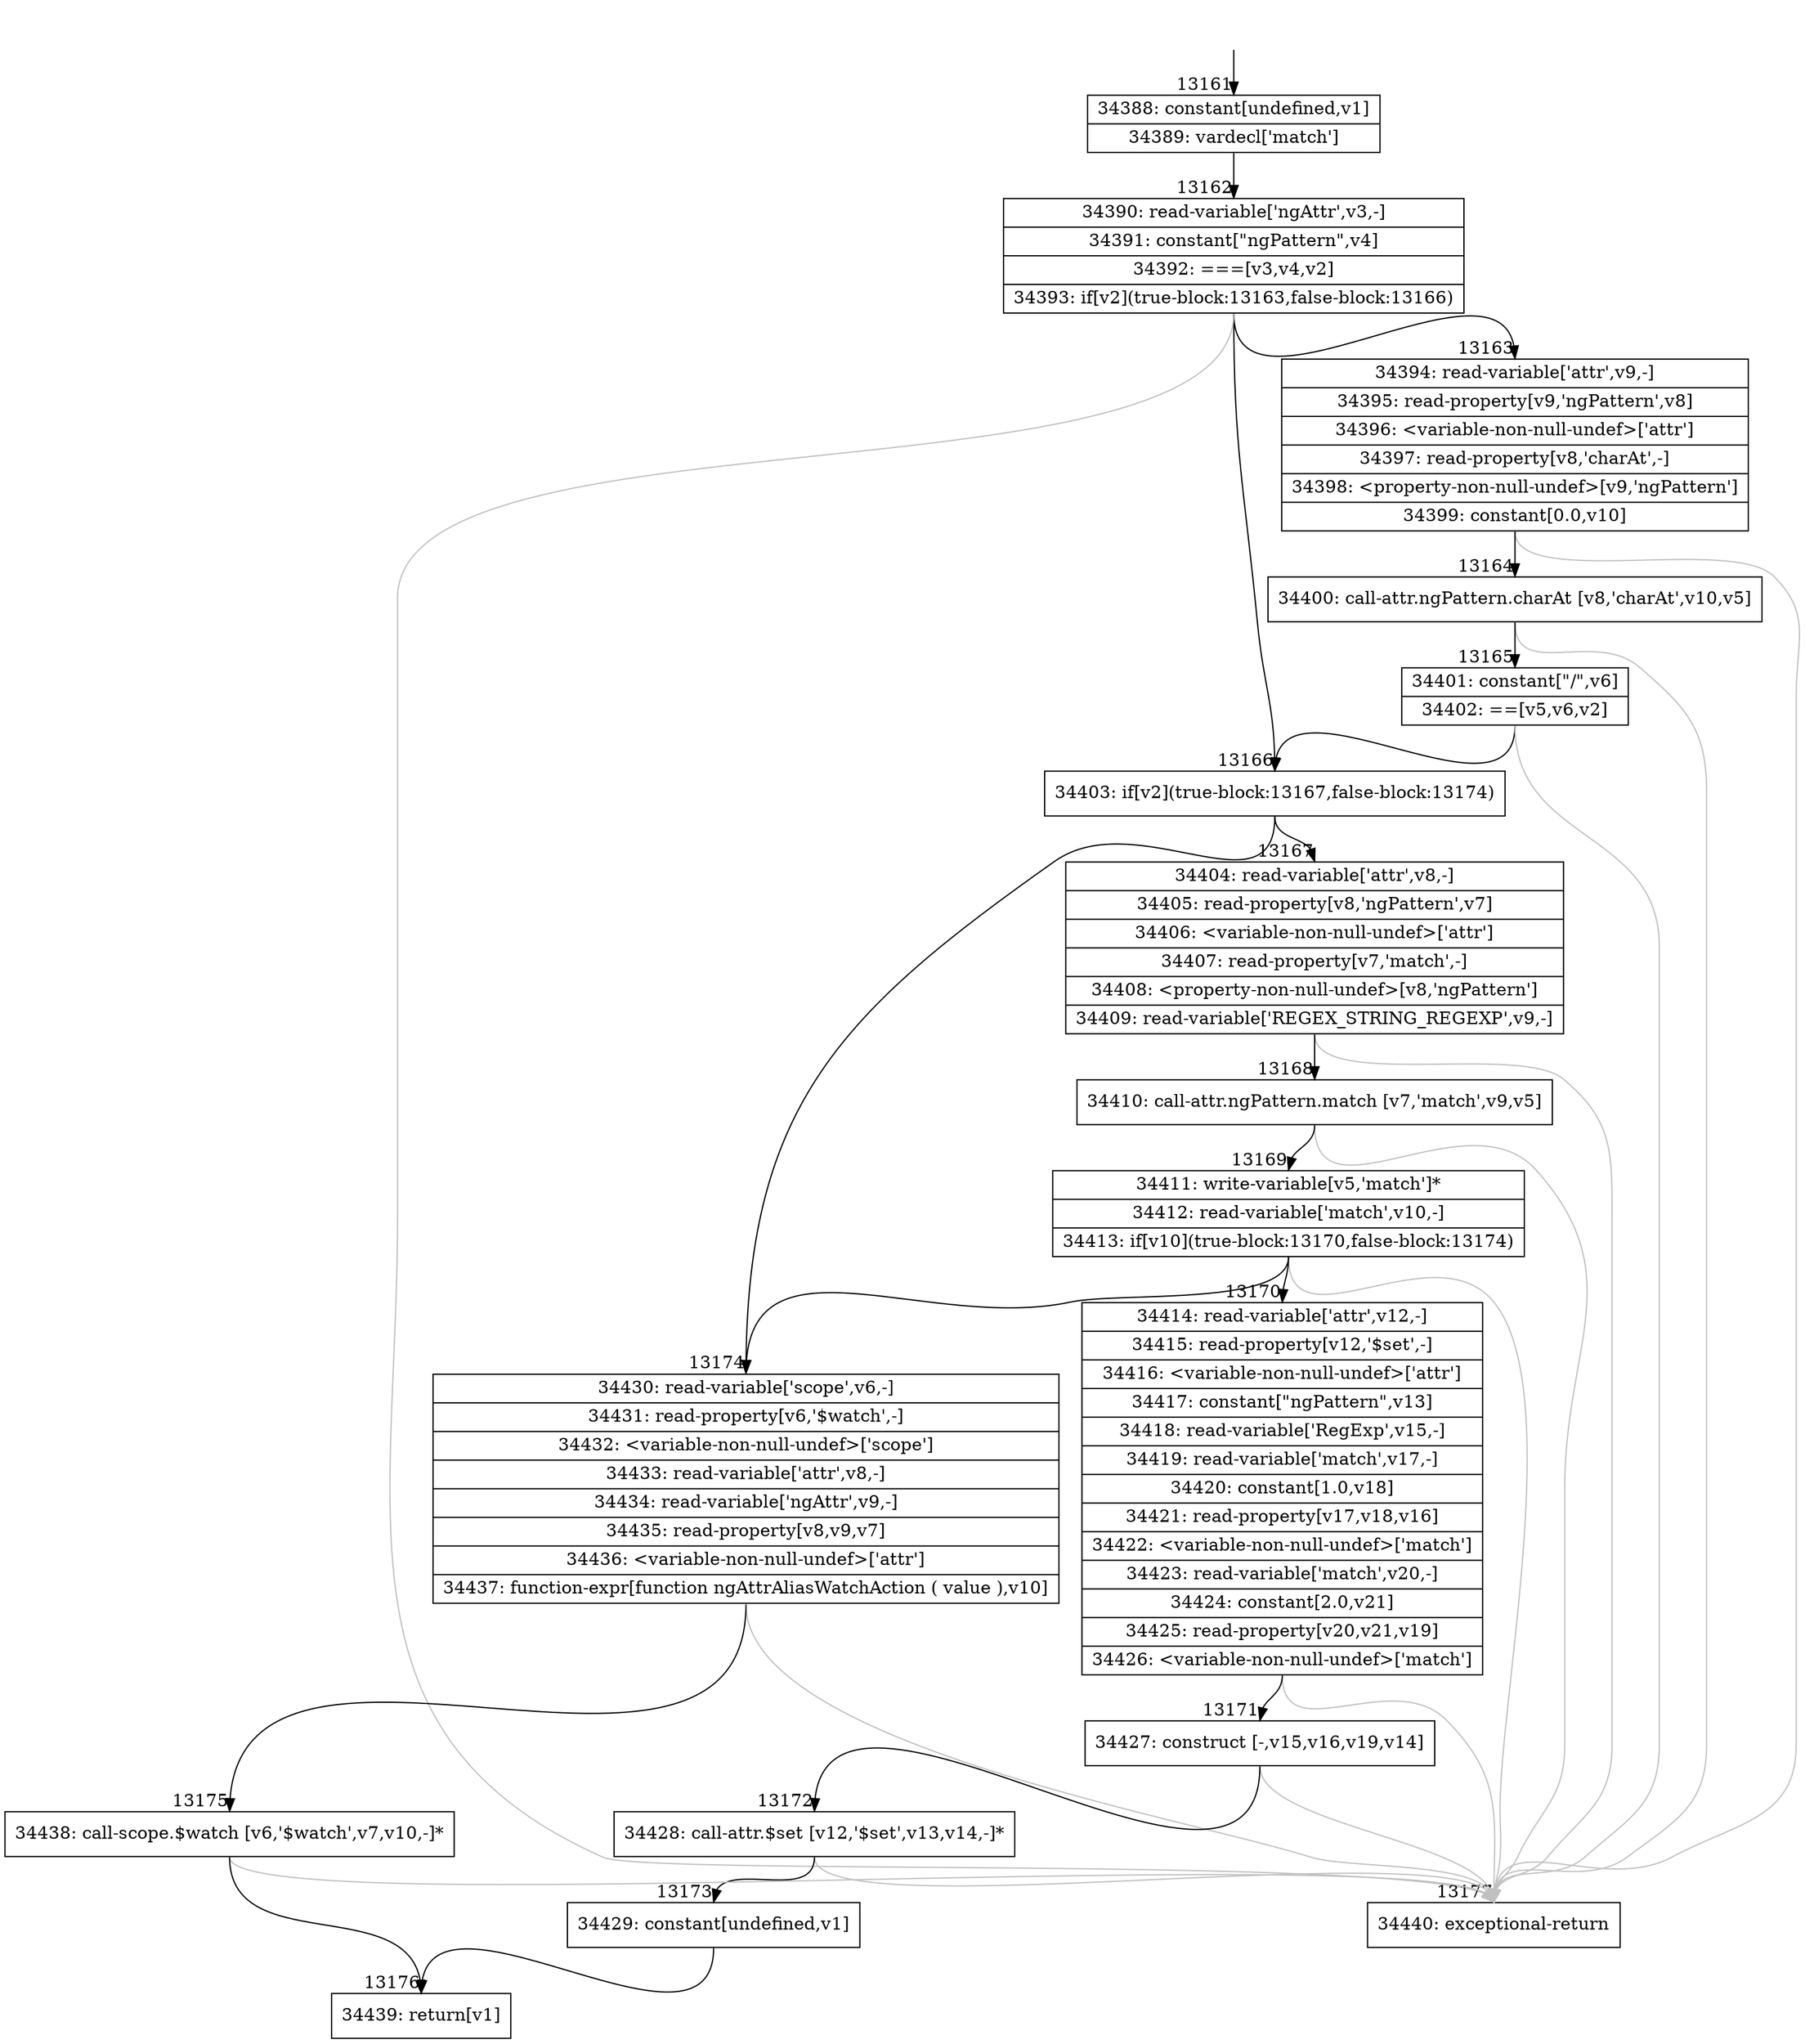 digraph {
rankdir="TD"
BB_entry1016[shape=none,label=""];
BB_entry1016 -> BB13161 [tailport=s, headport=n, headlabel="    13161"]
BB13161 [shape=record label="{34388: constant[undefined,v1]|34389: vardecl['match']}" ] 
BB13161 -> BB13162 [tailport=s, headport=n, headlabel="      13162"]
BB13162 [shape=record label="{34390: read-variable['ngAttr',v3,-]|34391: constant[\"ngPattern\",v4]|34392: ===[v3,v4,v2]|34393: if[v2](true-block:13163,false-block:13166)}" ] 
BB13162 -> BB13166 [tailport=s, headport=n, headlabel="      13166"]
BB13162 -> BB13163 [tailport=s, headport=n, headlabel="      13163"]
BB13162 -> BB13177 [tailport=s, headport=n, color=gray, headlabel="      13177"]
BB13163 [shape=record label="{34394: read-variable['attr',v9,-]|34395: read-property[v9,'ngPattern',v8]|34396: \<variable-non-null-undef\>['attr']|34397: read-property[v8,'charAt',-]|34398: \<property-non-null-undef\>[v9,'ngPattern']|34399: constant[0.0,v10]}" ] 
BB13163 -> BB13164 [tailport=s, headport=n, headlabel="      13164"]
BB13163 -> BB13177 [tailport=s, headport=n, color=gray]
BB13164 [shape=record label="{34400: call-attr.ngPattern.charAt [v8,'charAt',v10,v5]}" ] 
BB13164 -> BB13165 [tailport=s, headport=n, headlabel="      13165"]
BB13164 -> BB13177 [tailport=s, headport=n, color=gray]
BB13165 [shape=record label="{34401: constant[\"/\",v6]|34402: ==[v5,v6,v2]}" ] 
BB13165 -> BB13166 [tailport=s, headport=n]
BB13165 -> BB13177 [tailport=s, headport=n, color=gray]
BB13166 [shape=record label="{34403: if[v2](true-block:13167,false-block:13174)}" ] 
BB13166 -> BB13167 [tailport=s, headport=n, headlabel="      13167"]
BB13166 -> BB13174 [tailport=s, headport=n, headlabel="      13174"]
BB13167 [shape=record label="{34404: read-variable['attr',v8,-]|34405: read-property[v8,'ngPattern',v7]|34406: \<variable-non-null-undef\>['attr']|34407: read-property[v7,'match',-]|34408: \<property-non-null-undef\>[v8,'ngPattern']|34409: read-variable['REGEX_STRING_REGEXP',v9,-]}" ] 
BB13167 -> BB13168 [tailport=s, headport=n, headlabel="      13168"]
BB13167 -> BB13177 [tailport=s, headport=n, color=gray]
BB13168 [shape=record label="{34410: call-attr.ngPattern.match [v7,'match',v9,v5]}" ] 
BB13168 -> BB13169 [tailport=s, headport=n, headlabel="      13169"]
BB13168 -> BB13177 [tailport=s, headport=n, color=gray]
BB13169 [shape=record label="{34411: write-variable[v5,'match']*|34412: read-variable['match',v10,-]|34413: if[v10](true-block:13170,false-block:13174)}" ] 
BB13169 -> BB13170 [tailport=s, headport=n, headlabel="      13170"]
BB13169 -> BB13174 [tailport=s, headport=n]
BB13169 -> BB13177 [tailport=s, headport=n, color=gray]
BB13170 [shape=record label="{34414: read-variable['attr',v12,-]|34415: read-property[v12,'$set',-]|34416: \<variable-non-null-undef\>['attr']|34417: constant[\"ngPattern\",v13]|34418: read-variable['RegExp',v15,-]|34419: read-variable['match',v17,-]|34420: constant[1.0,v18]|34421: read-property[v17,v18,v16]|34422: \<variable-non-null-undef\>['match']|34423: read-variable['match',v20,-]|34424: constant[2.0,v21]|34425: read-property[v20,v21,v19]|34426: \<variable-non-null-undef\>['match']}" ] 
BB13170 -> BB13171 [tailport=s, headport=n, headlabel="      13171"]
BB13170 -> BB13177 [tailport=s, headport=n, color=gray]
BB13171 [shape=record label="{34427: construct [-,v15,v16,v19,v14]}" ] 
BB13171 -> BB13172 [tailport=s, headport=n, headlabel="      13172"]
BB13171 -> BB13177 [tailport=s, headport=n, color=gray]
BB13172 [shape=record label="{34428: call-attr.$set [v12,'$set',v13,v14,-]*}" ] 
BB13172 -> BB13173 [tailport=s, headport=n, headlabel="      13173"]
BB13172 -> BB13177 [tailport=s, headport=n, color=gray]
BB13173 [shape=record label="{34429: constant[undefined,v1]}" ] 
BB13173 -> BB13176 [tailport=s, headport=n, headlabel="      13176"]
BB13174 [shape=record label="{34430: read-variable['scope',v6,-]|34431: read-property[v6,'$watch',-]|34432: \<variable-non-null-undef\>['scope']|34433: read-variable['attr',v8,-]|34434: read-variable['ngAttr',v9,-]|34435: read-property[v8,v9,v7]|34436: \<variable-non-null-undef\>['attr']|34437: function-expr[function ngAttrAliasWatchAction ( value ),v10]}" ] 
BB13174 -> BB13175 [tailport=s, headport=n, headlabel="      13175"]
BB13174 -> BB13177 [tailport=s, headport=n, color=gray]
BB13175 [shape=record label="{34438: call-scope.$watch [v6,'$watch',v7,v10,-]*}" ] 
BB13175 -> BB13176 [tailport=s, headport=n]
BB13175 -> BB13177 [tailport=s, headport=n, color=gray]
BB13176 [shape=record label="{34439: return[v1]}" ] 
BB13177 [shape=record label="{34440: exceptional-return}" ] 
//#$~ 19813
}
